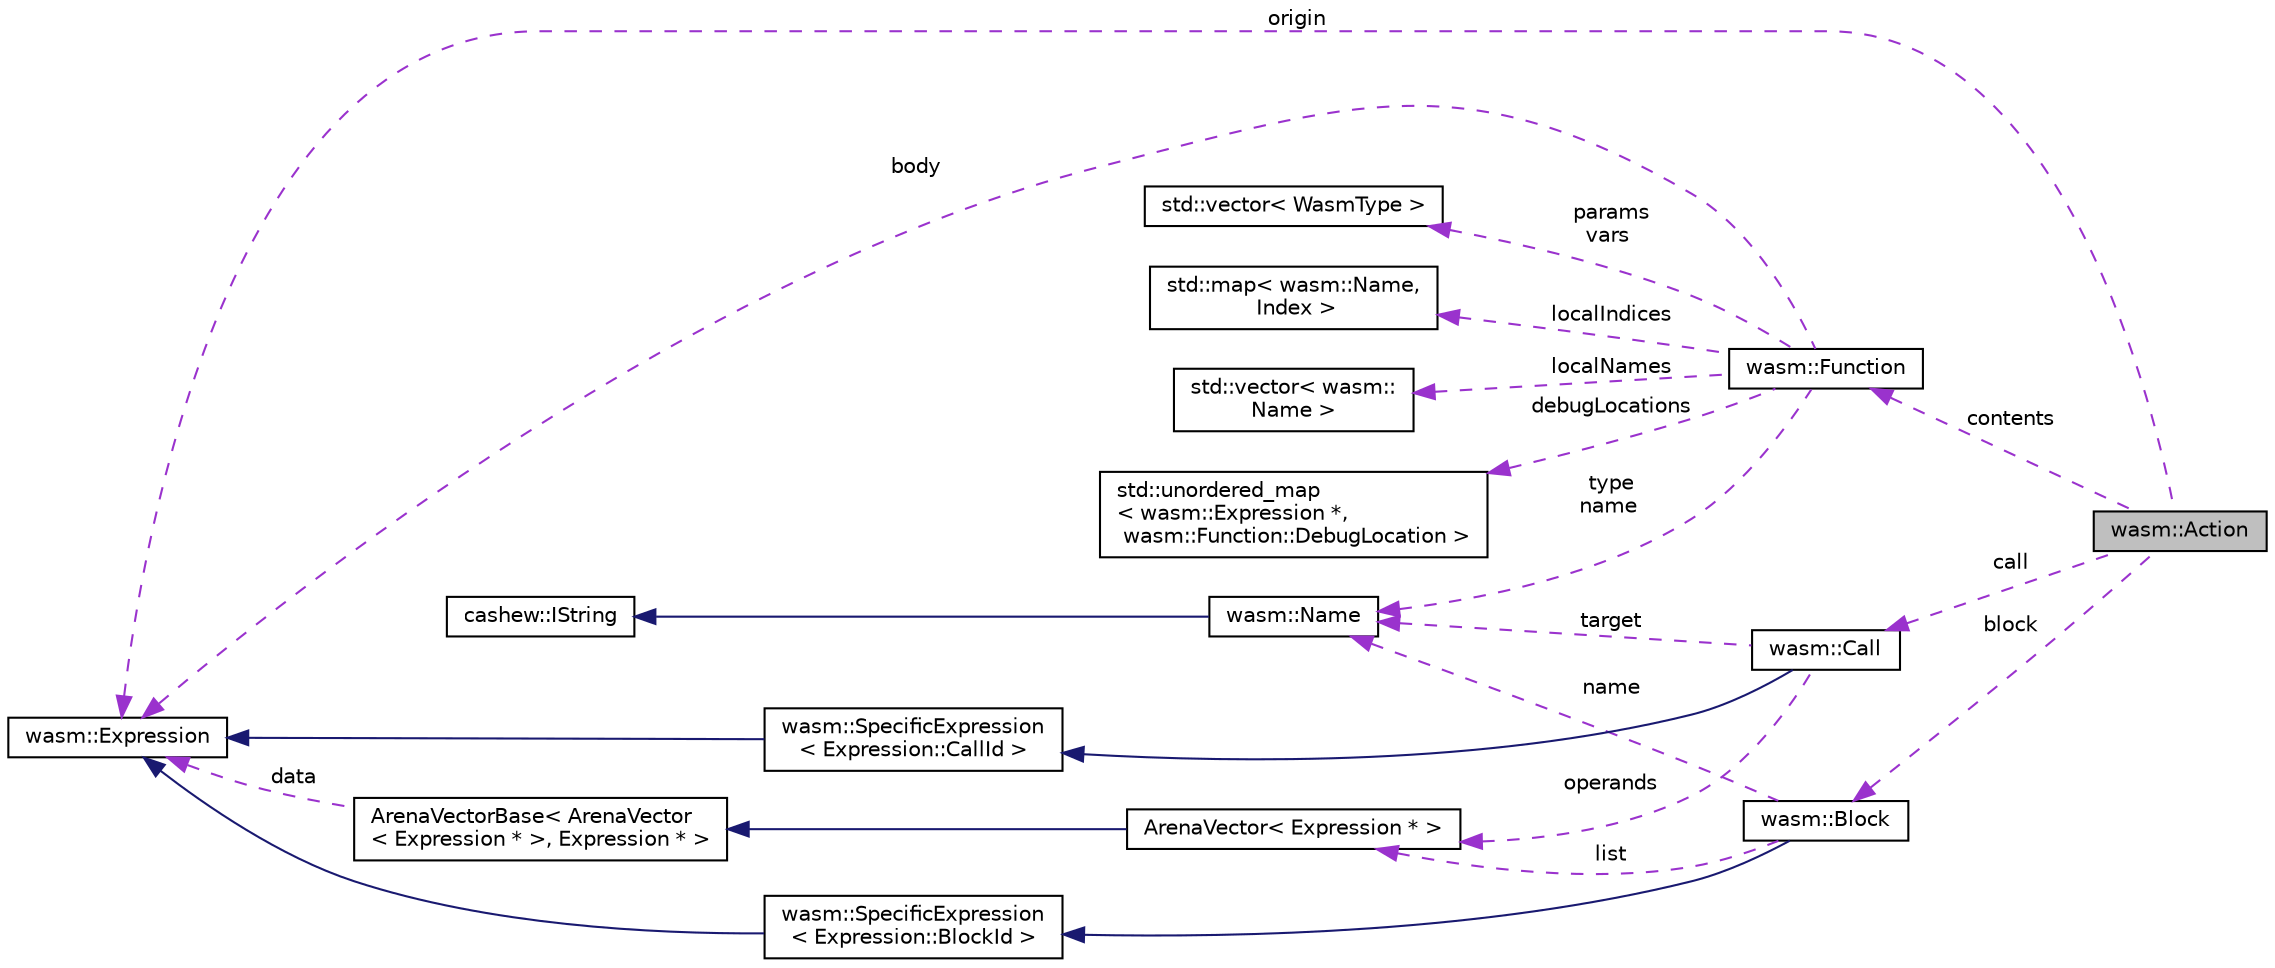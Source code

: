 digraph "wasm::Action"
{
  edge [fontname="Helvetica",fontsize="10",labelfontname="Helvetica",labelfontsize="10"];
  node [fontname="Helvetica",fontsize="10",shape=record];
  rankdir="LR";
  Node1 [label="wasm::Action",height=0.2,width=0.4,color="black", fillcolor="grey75", style="filled", fontcolor="black"];
  Node2 -> Node1 [dir="back",color="darkorchid3",fontsize="10",style="dashed",label=" origin" ,fontname="Helvetica"];
  Node2 [label="wasm::Expression",height=0.2,width=0.4,color="black", fillcolor="white", style="filled",URL="$classwasm_1_1_expression.html"];
  Node3 -> Node1 [dir="back",color="darkorchid3",fontsize="10",style="dashed",label=" contents" ,fontname="Helvetica"];
  Node3 [label="wasm::Function",height=0.2,width=0.4,color="black", fillcolor="white", style="filled",URL="$classwasm_1_1_function.html"];
  Node2 -> Node3 [dir="back",color="darkorchid3",fontsize="10",style="dashed",label=" body" ,fontname="Helvetica"];
  Node4 -> Node3 [dir="back",color="darkorchid3",fontsize="10",style="dashed",label=" params\nvars" ,fontname="Helvetica"];
  Node4 [label="std::vector\< WasmType \>",height=0.2,width=0.4,color="black", fillcolor="white", style="filled",URL="$classstd_1_1vector.html"];
  Node5 -> Node3 [dir="back",color="darkorchid3",fontsize="10",style="dashed",label=" type\nname" ,fontname="Helvetica"];
  Node5 [label="wasm::Name",height=0.2,width=0.4,color="black", fillcolor="white", style="filled",URL="$structwasm_1_1_name.html"];
  Node6 -> Node5 [dir="back",color="midnightblue",fontsize="10",style="solid",fontname="Helvetica"];
  Node6 [label="cashew::IString",height=0.2,width=0.4,color="black", fillcolor="white", style="filled",URL="$structcashew_1_1_i_string.html"];
  Node7 -> Node3 [dir="back",color="darkorchid3",fontsize="10",style="dashed",label=" localIndices" ,fontname="Helvetica"];
  Node7 [label="std::map\< wasm::Name,\l Index \>",height=0.2,width=0.4,color="black", fillcolor="white", style="filled",URL="$classstd_1_1map.html"];
  Node8 -> Node3 [dir="back",color="darkorchid3",fontsize="10",style="dashed",label=" localNames" ,fontname="Helvetica"];
  Node8 [label="std::vector\< wasm::\lName \>",height=0.2,width=0.4,color="black", fillcolor="white", style="filled",URL="$classstd_1_1vector.html"];
  Node9 -> Node3 [dir="back",color="darkorchid3",fontsize="10",style="dashed",label=" debugLocations" ,fontname="Helvetica"];
  Node9 [label="std::unordered_map\l\< wasm::Expression *,\l wasm::Function::DebugLocation \>",height=0.2,width=0.4,color="black", fillcolor="white", style="filled",URL="$classstd_1_1unordered__map.html"];
  Node10 -> Node1 [dir="back",color="darkorchid3",fontsize="10",style="dashed",label=" call" ,fontname="Helvetica"];
  Node10 [label="wasm::Call",height=0.2,width=0.4,color="black", fillcolor="white", style="filled",URL="$classwasm_1_1_call.html"];
  Node11 -> Node10 [dir="back",color="midnightblue",fontsize="10",style="solid",fontname="Helvetica"];
  Node11 [label="wasm::SpecificExpression\l\< Expression::CallId \>",height=0.2,width=0.4,color="black", fillcolor="white", style="filled",URL="$classwasm_1_1_specific_expression.html"];
  Node2 -> Node11 [dir="back",color="midnightblue",fontsize="10",style="solid",fontname="Helvetica"];
  Node5 -> Node10 [dir="back",color="darkorchid3",fontsize="10",style="dashed",label=" target" ,fontname="Helvetica"];
  Node12 -> Node10 [dir="back",color="darkorchid3",fontsize="10",style="dashed",label=" operands" ,fontname="Helvetica"];
  Node12 [label="ArenaVector\< Expression * \>",height=0.2,width=0.4,color="black", fillcolor="white", style="filled",URL="$class_arena_vector.html"];
  Node13 -> Node12 [dir="back",color="midnightblue",fontsize="10",style="solid",fontname="Helvetica"];
  Node13 [label="ArenaVectorBase\< ArenaVector\l\< Expression * \>, Expression * \>",height=0.2,width=0.4,color="black", fillcolor="white", style="filled",URL="$class_arena_vector_base.html"];
  Node2 -> Node13 [dir="back",color="darkorchid3",fontsize="10",style="dashed",label=" data" ,fontname="Helvetica"];
  Node14 -> Node1 [dir="back",color="darkorchid3",fontsize="10",style="dashed",label=" block" ,fontname="Helvetica"];
  Node14 [label="wasm::Block",height=0.2,width=0.4,color="black", fillcolor="white", style="filled",URL="$classwasm_1_1_block.html"];
  Node15 -> Node14 [dir="back",color="midnightblue",fontsize="10",style="solid",fontname="Helvetica"];
  Node15 [label="wasm::SpecificExpression\l\< Expression::BlockId \>",height=0.2,width=0.4,color="black", fillcolor="white", style="filled",URL="$classwasm_1_1_specific_expression.html"];
  Node2 -> Node15 [dir="back",color="midnightblue",fontsize="10",style="solid",fontname="Helvetica"];
  Node5 -> Node14 [dir="back",color="darkorchid3",fontsize="10",style="dashed",label=" name" ,fontname="Helvetica"];
  Node12 -> Node14 [dir="back",color="darkorchid3",fontsize="10",style="dashed",label=" list" ,fontname="Helvetica"];
}
